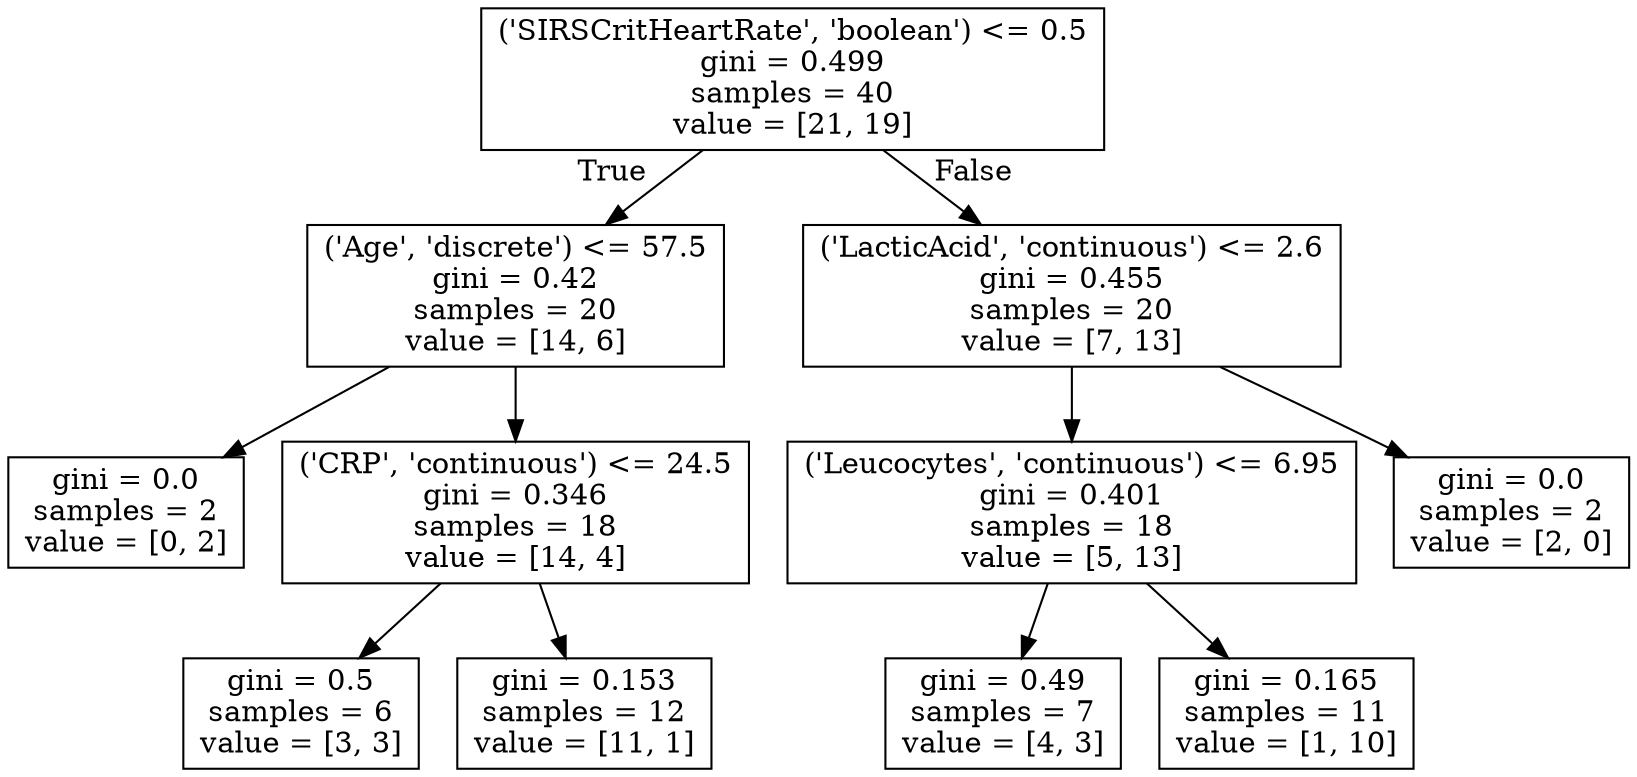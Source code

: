 digraph Tree {
node [shape=box] ;
0 [label="('SIRSCritHeartRate', 'boolean') <= 0.5\ngini = 0.499\nsamples = 40\nvalue = [21, 19]"] ;
1 [label="('Age', 'discrete') <= 57.5\ngini = 0.42\nsamples = 20\nvalue = [14, 6]"] ;
0 -> 1 [labeldistance=2.5, labelangle=45, headlabel="True"] ;
2 [label="gini = 0.0\nsamples = 2\nvalue = [0, 2]"] ;
1 -> 2 ;
3 [label="('CRP', 'continuous') <= 24.5\ngini = 0.346\nsamples = 18\nvalue = [14, 4]"] ;
1 -> 3 ;
4 [label="gini = 0.5\nsamples = 6\nvalue = [3, 3]"] ;
3 -> 4 ;
5 [label="gini = 0.153\nsamples = 12\nvalue = [11, 1]"] ;
3 -> 5 ;
6 [label="('LacticAcid', 'continuous') <= 2.6\ngini = 0.455\nsamples = 20\nvalue = [7, 13]"] ;
0 -> 6 [labeldistance=2.5, labelangle=-45, headlabel="False"] ;
7 [label="('Leucocytes', 'continuous') <= 6.95\ngini = 0.401\nsamples = 18\nvalue = [5, 13]"] ;
6 -> 7 ;
8 [label="gini = 0.49\nsamples = 7\nvalue = [4, 3]"] ;
7 -> 8 ;
9 [label="gini = 0.165\nsamples = 11\nvalue = [1, 10]"] ;
7 -> 9 ;
10 [label="gini = 0.0\nsamples = 2\nvalue = [2, 0]"] ;
6 -> 10 ;
}